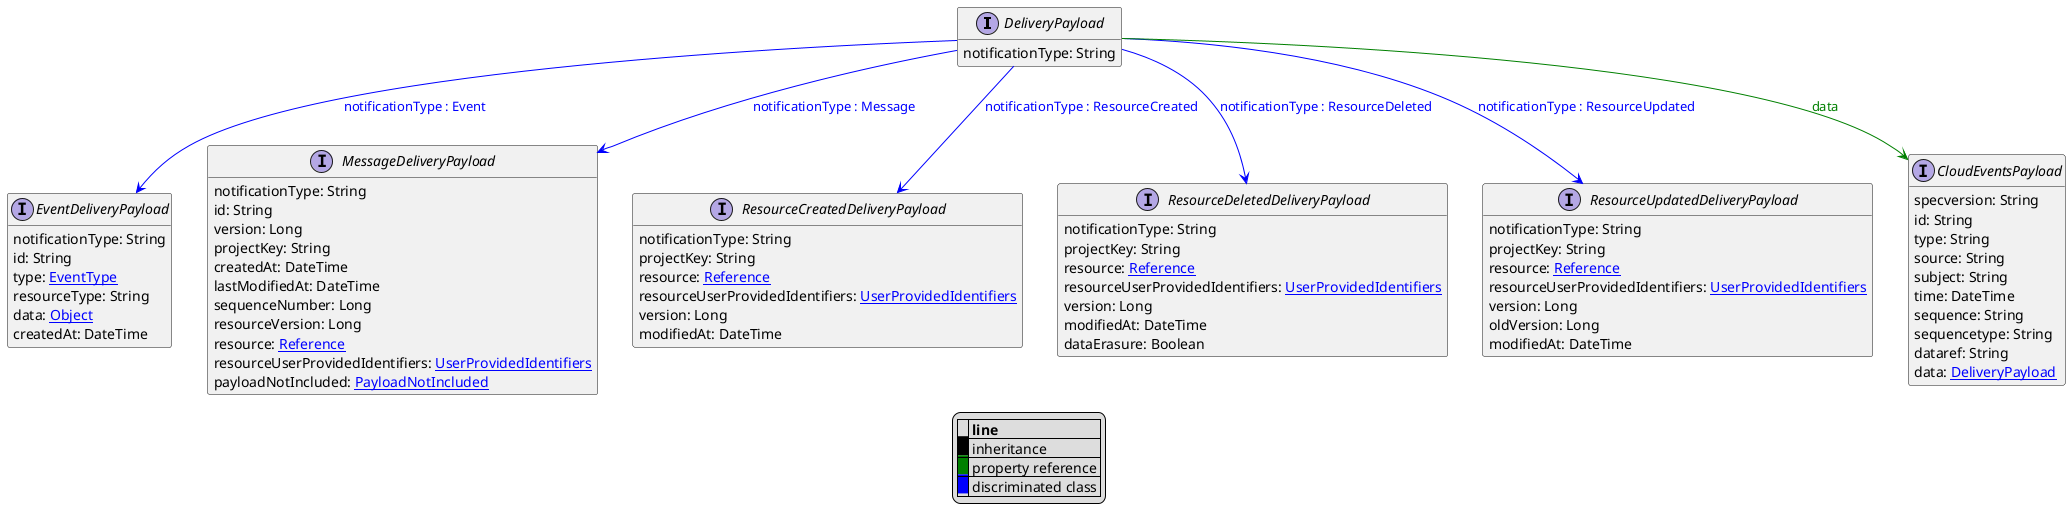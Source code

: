@startuml

hide empty fields
hide empty methods
legend
|= |= line |
|<back:black>   </back>| inheritance |
|<back:green>   </back>| property reference |
|<back:blue>   </back>| discriminated class |
endlegend
interface DeliveryPayload [[DeliveryPayload.svg]]  {
    notificationType: String
}


interface EventDeliveryPayload [[EventDeliveryPayload.svg]]  {
    notificationType: String
    id: String
    type: [[EventType.svg EventType]]
    resourceType: String
    data: [[Object.svg Object]]
    createdAt: DateTime
}
interface MessageDeliveryPayload [[MessageDeliveryPayload.svg]]  {
    notificationType: String
    id: String
    version: Long
    projectKey: String
    createdAt: DateTime
    lastModifiedAt: DateTime
    sequenceNumber: Long
    resourceVersion: Long
    resource: [[Reference.svg Reference]]
    resourceUserProvidedIdentifiers: [[UserProvidedIdentifiers.svg UserProvidedIdentifiers]]
    payloadNotIncluded: [[PayloadNotIncluded.svg PayloadNotIncluded]]
}
interface ResourceCreatedDeliveryPayload [[ResourceCreatedDeliveryPayload.svg]]  {
    notificationType: String
    projectKey: String
    resource: [[Reference.svg Reference]]
    resourceUserProvidedIdentifiers: [[UserProvidedIdentifiers.svg UserProvidedIdentifiers]]
    version: Long
    modifiedAt: DateTime
}
interface ResourceDeletedDeliveryPayload [[ResourceDeletedDeliveryPayload.svg]]  {
    notificationType: String
    projectKey: String
    resource: [[Reference.svg Reference]]
    resourceUserProvidedIdentifiers: [[UserProvidedIdentifiers.svg UserProvidedIdentifiers]]
    version: Long
    modifiedAt: DateTime
    dataErasure: Boolean
}
interface ResourceUpdatedDeliveryPayload [[ResourceUpdatedDeliveryPayload.svg]]  {
    notificationType: String
    projectKey: String
    resource: [[Reference.svg Reference]]
    resourceUserProvidedIdentifiers: [[UserProvidedIdentifiers.svg UserProvidedIdentifiers]]
    version: Long
    oldVersion: Long
    modifiedAt: DateTime
}
interface CloudEventsPayload [[CloudEventsPayload.svg]]  {
    specversion: String
    id: String
    type: String
    source: String
    subject: String
    time: DateTime
    sequence: String
    sequencetype: String
    dataref: String
    data: [[DeliveryPayload.svg DeliveryPayload]]
}
DeliveryPayload --> EventDeliveryPayload #blue;text:blue : "notificationType : Event"
DeliveryPayload --> MessageDeliveryPayload #blue;text:blue : "notificationType : Message"
DeliveryPayload --> ResourceCreatedDeliveryPayload #blue;text:blue : "notificationType : ResourceCreated"
DeliveryPayload --> ResourceDeletedDeliveryPayload #blue;text:blue : "notificationType : ResourceDeleted"
DeliveryPayload --> ResourceUpdatedDeliveryPayload #blue;text:blue : "notificationType : ResourceUpdated"
DeliveryPayload --> CloudEventsPayload #green;text:green : "data"
@enduml
